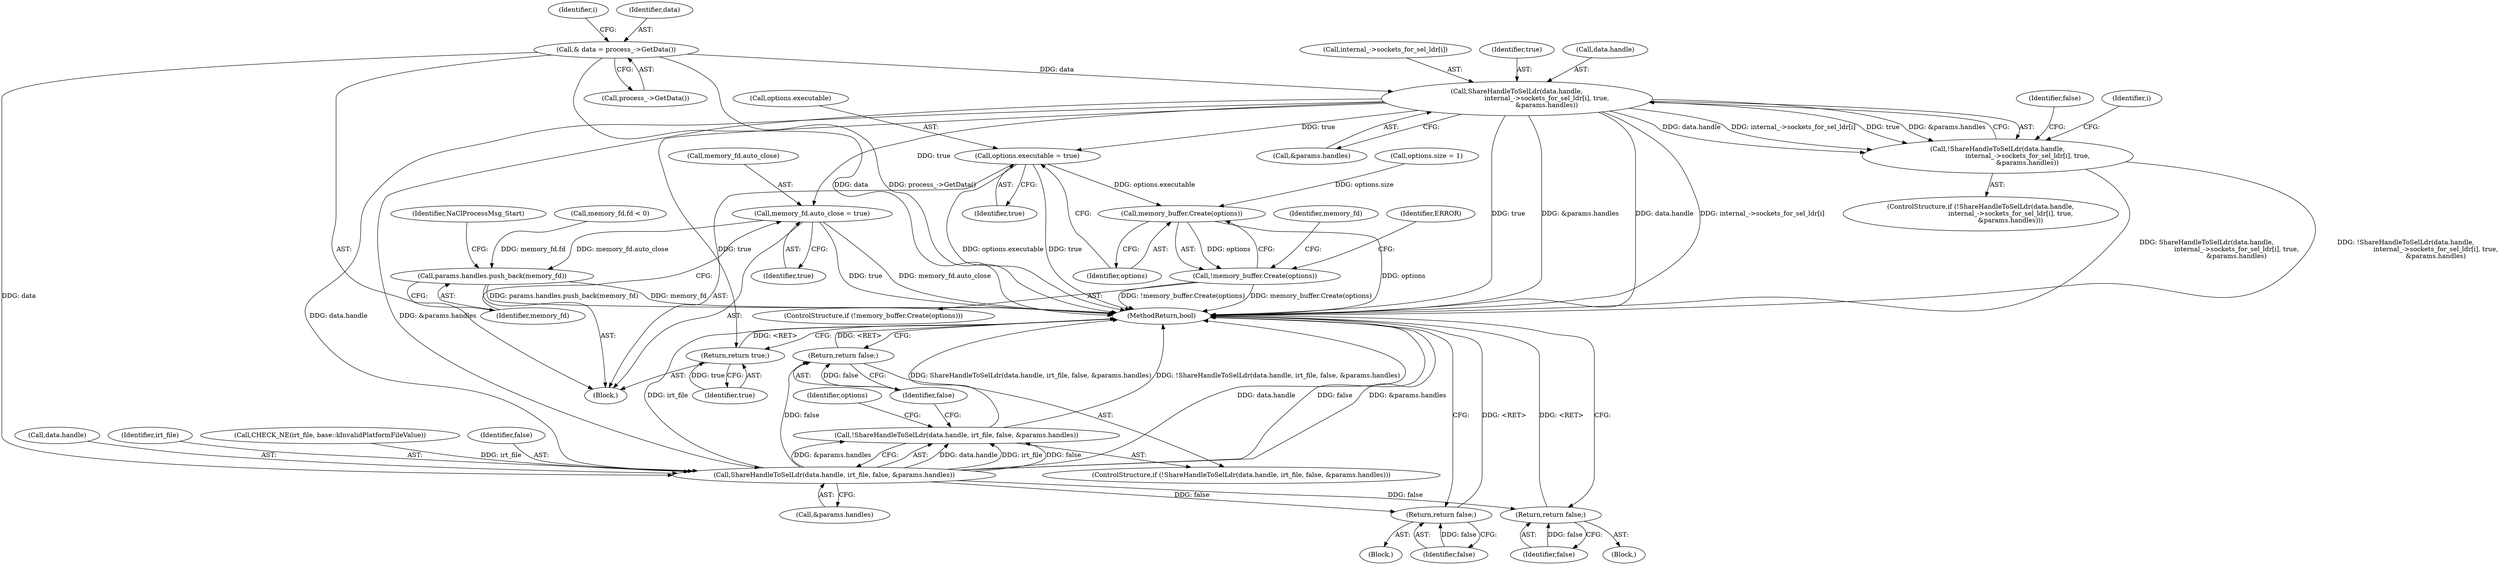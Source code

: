 digraph "0_Chrome_3b0d77670a0613f409110817455d2137576b485a_4@array" {
"1000157" [label="(Call,ShareHandleToSelLdr(data.handle,\n                             internal_->sockets_for_sel_ldr[i], true,\n                             &params.handles))"];
"1000141" [label="(Call,& data = process_->GetData())"];
"1000156" [label="(Call,!ShareHandleToSelLdr(data.handle,\n                             internal_->sockets_for_sel_ldr[i], true,\n                             &params.handles))"];
"1000176" [label="(Call,ShareHandleToSelLdr(data.handle, irt_file, false, &params.handles))"];
"1000175" [label="(Call,!ShareHandleToSelLdr(data.handle, irt_file, false, &params.handles))"];
"1000186" [label="(Return,return false;)"];
"1000209" [label="(Return,return false;)"];
"1000231" [label="(Return,return false;)"];
"1000195" [label="(Call,options.executable = true)"];
"1000202" [label="(Call,memory_buffer.Create(options))"];
"1000201" [label="(Call,!memory_buffer.Create(options))"];
"1000233" [label="(Call,memory_fd.auto_close = true)"];
"1000238" [label="(Call,params.handles.push_back(memory_fd))"];
"1000244" [label="(Return,return true;)"];
"1000195" [label="(Call,options.executable = true)"];
"1000204" [label="(Block,)"];
"1000153" [label="(Identifier,i)"];
"1000157" [label="(Call,ShareHandleToSelLdr(data.handle,\n                             internal_->sockets_for_sel_ldr[i], true,\n                             &params.handles))"];
"1000187" [label="(Identifier,false)"];
"1000233" [label="(Call,memory_fd.auto_close = true)"];
"1000147" [label="(Identifier,i)"];
"1000158" [label="(Call,data.handle)"];
"1000239" [label="(Identifier,memory_fd)"];
"1000231" [label="(Return,return false;)"];
"1000232" [label="(Identifier,false)"];
"1000201" [label="(Call,!memory_buffer.Create(options))"];
"1000177" [label="(Call,data.handle)"];
"1000234" [label="(Call,memory_fd.auto_close)"];
"1000180" [label="(Identifier,irt_file)"];
"1000221" [label="(Call,memory_fd.fd < 0)"];
"1000245" [label="(Identifier,true)"];
"1000196" [label="(Call,options.executable)"];
"1000202" [label="(Call,memory_buffer.Create(options))"];
"1000242" [label="(Identifier,NaClProcessMsg_Start)"];
"1000175" [label="(Call,!ShareHandleToSelLdr(data.handle, irt_file, false, &params.handles))"];
"1000238" [label="(Call,params.handles.push_back(memory_fd))"];
"1000176" [label="(Call,ShareHandleToSelLdr(data.handle, irt_file, false, &params.handles))"];
"1000101" [label="(Block,)"];
"1000161" [label="(Call,internal_->sockets_for_sel_ldr[i])"];
"1000137" [label="(Call,CHECK_NE(irt_file, base::kInvalidPlatformFileValue))"];
"1000199" [label="(Identifier,true)"];
"1000190" [label="(Call,options.size = 1)"];
"1000156" [label="(Call,!ShareHandleToSelLdr(data.handle,\n                             internal_->sockets_for_sel_ldr[i], true,\n                             &params.handles))"];
"1000209" [label="(Return,return false;)"];
"1000200" [label="(ControlStructure,if (!memory_buffer.Create(options)))"];
"1000214" [label="(Identifier,memory_fd)"];
"1000174" [label="(ControlStructure,if (!ShareHandleToSelLdr(data.handle, irt_file, false, &params.handles)))"];
"1000181" [label="(Identifier,false)"];
"1000210" [label="(Identifier,false)"];
"1000237" [label="(Identifier,true)"];
"1000142" [label="(Identifier,data)"];
"1000244" [label="(Return,return true;)"];
"1000226" [label="(Block,)"];
"1000155" [label="(ControlStructure,if (!ShareHandleToSelLdr(data.handle,\n                             internal_->sockets_for_sel_ldr[i], true,\n                             &params.handles)))"];
"1000182" [label="(Call,&params.handles)"];
"1000203" [label="(Identifier,options)"];
"1000166" [label="(Identifier,true)"];
"1000246" [label="(MethodReturn,bool)"];
"1000141" [label="(Call,& data = process_->GetData())"];
"1000143" [label="(Call,process_->GetData())"];
"1000173" [label="(Identifier,false)"];
"1000186" [label="(Return,return false;)"];
"1000167" [label="(Call,&params.handles)"];
"1000192" [label="(Identifier,options)"];
"1000207" [label="(Identifier,ERROR)"];
"1000157" -> "1000156"  [label="AST: "];
"1000157" -> "1000167"  [label="CFG: "];
"1000158" -> "1000157"  [label="AST: "];
"1000161" -> "1000157"  [label="AST: "];
"1000166" -> "1000157"  [label="AST: "];
"1000167" -> "1000157"  [label="AST: "];
"1000156" -> "1000157"  [label="CFG: "];
"1000157" -> "1000246"  [label="DDG: true"];
"1000157" -> "1000246"  [label="DDG: &params.handles"];
"1000157" -> "1000246"  [label="DDG: data.handle"];
"1000157" -> "1000246"  [label="DDG: internal_->sockets_for_sel_ldr[i]"];
"1000157" -> "1000156"  [label="DDG: data.handle"];
"1000157" -> "1000156"  [label="DDG: internal_->sockets_for_sel_ldr[i]"];
"1000157" -> "1000156"  [label="DDG: true"];
"1000157" -> "1000156"  [label="DDG: &params.handles"];
"1000141" -> "1000157"  [label="DDG: data"];
"1000157" -> "1000176"  [label="DDG: data.handle"];
"1000157" -> "1000176"  [label="DDG: &params.handles"];
"1000157" -> "1000195"  [label="DDG: true"];
"1000157" -> "1000233"  [label="DDG: true"];
"1000157" -> "1000244"  [label="DDG: true"];
"1000141" -> "1000101"  [label="AST: "];
"1000141" -> "1000143"  [label="CFG: "];
"1000142" -> "1000141"  [label="AST: "];
"1000143" -> "1000141"  [label="AST: "];
"1000147" -> "1000141"  [label="CFG: "];
"1000141" -> "1000246"  [label="DDG: data"];
"1000141" -> "1000246"  [label="DDG: process_->GetData()"];
"1000141" -> "1000176"  [label="DDG: data"];
"1000156" -> "1000155"  [label="AST: "];
"1000173" -> "1000156"  [label="CFG: "];
"1000153" -> "1000156"  [label="CFG: "];
"1000156" -> "1000246"  [label="DDG: ShareHandleToSelLdr(data.handle,\n                             internal_->sockets_for_sel_ldr[i], true,\n                             &params.handles)"];
"1000156" -> "1000246"  [label="DDG: !ShareHandleToSelLdr(data.handle,\n                             internal_->sockets_for_sel_ldr[i], true,\n                             &params.handles)"];
"1000176" -> "1000175"  [label="AST: "];
"1000176" -> "1000182"  [label="CFG: "];
"1000177" -> "1000176"  [label="AST: "];
"1000180" -> "1000176"  [label="AST: "];
"1000181" -> "1000176"  [label="AST: "];
"1000182" -> "1000176"  [label="AST: "];
"1000175" -> "1000176"  [label="CFG: "];
"1000176" -> "1000246"  [label="DDG: false"];
"1000176" -> "1000246"  [label="DDG: &params.handles"];
"1000176" -> "1000246"  [label="DDG: irt_file"];
"1000176" -> "1000246"  [label="DDG: data.handle"];
"1000176" -> "1000175"  [label="DDG: data.handle"];
"1000176" -> "1000175"  [label="DDG: irt_file"];
"1000176" -> "1000175"  [label="DDG: false"];
"1000176" -> "1000175"  [label="DDG: &params.handles"];
"1000137" -> "1000176"  [label="DDG: irt_file"];
"1000176" -> "1000186"  [label="DDG: false"];
"1000176" -> "1000209"  [label="DDG: false"];
"1000176" -> "1000231"  [label="DDG: false"];
"1000175" -> "1000174"  [label="AST: "];
"1000187" -> "1000175"  [label="CFG: "];
"1000192" -> "1000175"  [label="CFG: "];
"1000175" -> "1000246"  [label="DDG: ShareHandleToSelLdr(data.handle, irt_file, false, &params.handles)"];
"1000175" -> "1000246"  [label="DDG: !ShareHandleToSelLdr(data.handle, irt_file, false, &params.handles)"];
"1000186" -> "1000174"  [label="AST: "];
"1000186" -> "1000187"  [label="CFG: "];
"1000187" -> "1000186"  [label="AST: "];
"1000246" -> "1000186"  [label="CFG: "];
"1000186" -> "1000246"  [label="DDG: <RET>"];
"1000187" -> "1000186"  [label="DDG: false"];
"1000209" -> "1000204"  [label="AST: "];
"1000209" -> "1000210"  [label="CFG: "];
"1000210" -> "1000209"  [label="AST: "];
"1000246" -> "1000209"  [label="CFG: "];
"1000209" -> "1000246"  [label="DDG: <RET>"];
"1000210" -> "1000209"  [label="DDG: false"];
"1000231" -> "1000226"  [label="AST: "];
"1000231" -> "1000232"  [label="CFG: "];
"1000232" -> "1000231"  [label="AST: "];
"1000246" -> "1000231"  [label="CFG: "];
"1000231" -> "1000246"  [label="DDG: <RET>"];
"1000232" -> "1000231"  [label="DDG: false"];
"1000195" -> "1000101"  [label="AST: "];
"1000195" -> "1000199"  [label="CFG: "];
"1000196" -> "1000195"  [label="AST: "];
"1000199" -> "1000195"  [label="AST: "];
"1000203" -> "1000195"  [label="CFG: "];
"1000195" -> "1000246"  [label="DDG: true"];
"1000195" -> "1000246"  [label="DDG: options.executable"];
"1000195" -> "1000202"  [label="DDG: options.executable"];
"1000202" -> "1000201"  [label="AST: "];
"1000202" -> "1000203"  [label="CFG: "];
"1000203" -> "1000202"  [label="AST: "];
"1000201" -> "1000202"  [label="CFG: "];
"1000202" -> "1000246"  [label="DDG: options"];
"1000202" -> "1000201"  [label="DDG: options"];
"1000190" -> "1000202"  [label="DDG: options.size"];
"1000201" -> "1000200"  [label="AST: "];
"1000207" -> "1000201"  [label="CFG: "];
"1000214" -> "1000201"  [label="CFG: "];
"1000201" -> "1000246"  [label="DDG: !memory_buffer.Create(options)"];
"1000201" -> "1000246"  [label="DDG: memory_buffer.Create(options)"];
"1000233" -> "1000101"  [label="AST: "];
"1000233" -> "1000237"  [label="CFG: "];
"1000234" -> "1000233"  [label="AST: "];
"1000237" -> "1000233"  [label="AST: "];
"1000239" -> "1000233"  [label="CFG: "];
"1000233" -> "1000246"  [label="DDG: true"];
"1000233" -> "1000246"  [label="DDG: memory_fd.auto_close"];
"1000233" -> "1000238"  [label="DDG: memory_fd.auto_close"];
"1000238" -> "1000101"  [label="AST: "];
"1000238" -> "1000239"  [label="CFG: "];
"1000239" -> "1000238"  [label="AST: "];
"1000242" -> "1000238"  [label="CFG: "];
"1000238" -> "1000246"  [label="DDG: memory_fd"];
"1000238" -> "1000246"  [label="DDG: params.handles.push_back(memory_fd)"];
"1000221" -> "1000238"  [label="DDG: memory_fd.fd"];
"1000244" -> "1000101"  [label="AST: "];
"1000244" -> "1000245"  [label="CFG: "];
"1000245" -> "1000244"  [label="AST: "];
"1000246" -> "1000244"  [label="CFG: "];
"1000244" -> "1000246"  [label="DDG: <RET>"];
"1000245" -> "1000244"  [label="DDG: true"];
}
